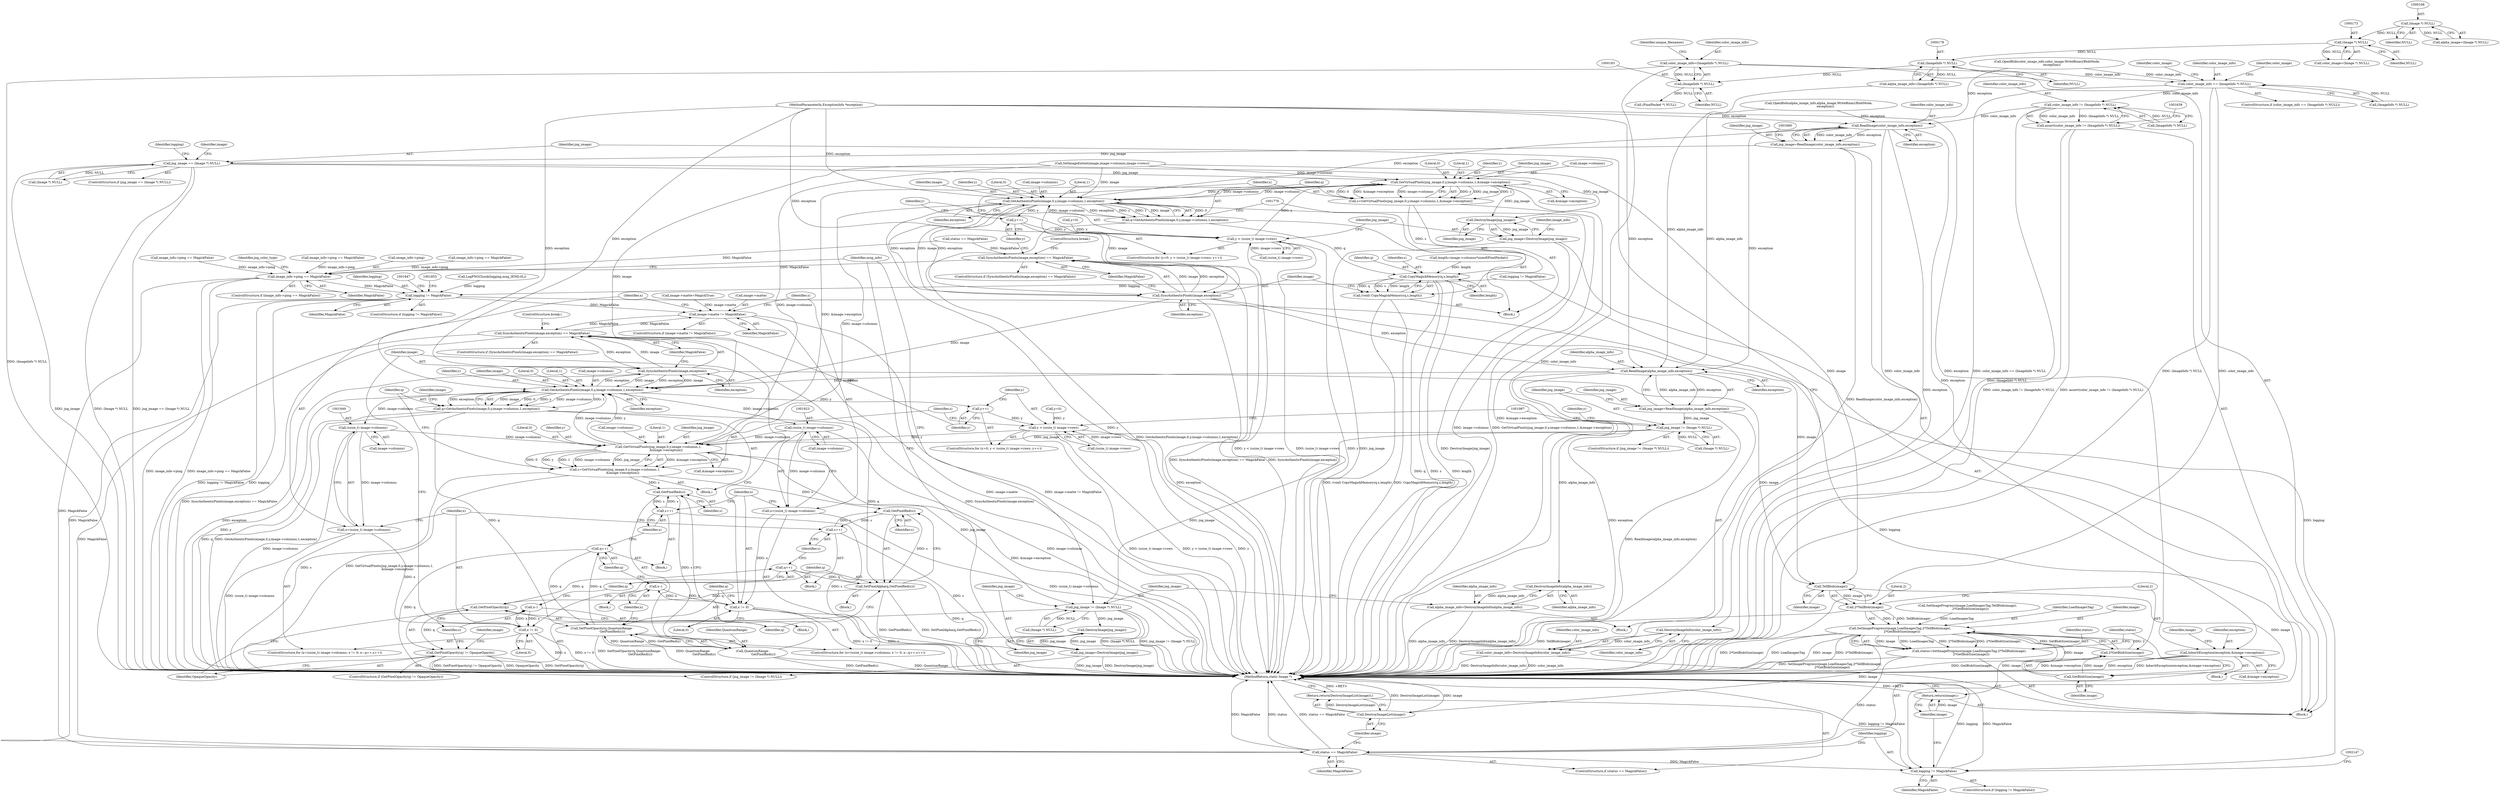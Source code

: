 digraph "0_ImageMagick_72f5c8632bff2daf3c95005f9b4cf2982786b52a@pointer" {
"1000180" [label="(Call,color_image_info=(ImageInfo *) NULL)"];
"1000182" [label="(Call,(ImageInfo *) NULL)"];
"1000177" [label="(Call,(ImageInfo *) NULL)"];
"1000172" [label="(Call,(Image *) NULL)"];
"1000167" [label="(Call,(Image *) NULL)"];
"1001579" [label="(Call,color_image_info == (ImageInfo *) NULL)"];
"1001633" [label="(Call,color_image_info != (ImageInfo *) NULL)"];
"1001632" [label="(Call,assert(color_image_info != (ImageInfo *) NULL))"];
"1001656" [label="(Call,ReadImage(color_image_info,exception))"];
"1001654" [label="(Call,jng_image=ReadImage(color_image_info,exception))"];
"1001676" [label="(Call,jng_image == (Image *) NULL)"];
"1001752" [label="(Call,GetVirtualPixels(jng_image,0,y,image->columns,1,&image->exception))"];
"1001750" [label="(Call,s=GetVirtualPixels(jng_image,0,y,image->columns,1,&image->exception))"];
"1001777" [label="(Call,CopyMagickMemory(q,s,length))"];
"1001775" [label="(Call,(void) CopyMagickMemory(q,s,length))"];
"1001766" [label="(Call,GetAuthenticPixels(image,0,y,image->columns,1,exception))"];
"1001747" [label="(Call,y++)"];
"1001740" [label="(Call,y < (ssize_t) image->rows)"];
"1001764" [label="(Call,q=GetAuthenticPixels(image,0,y,image->columns,1,exception))"];
"1001783" [label="(Call,SyncAuthenticPixels(image,exception))"];
"1001782" [label="(Call,SyncAuthenticPixels(image,exception) == MagickFalse)"];
"1001793" [label="(Call,image_info->ping == MagickFalse)"];
"1001843" [label="(Call,logging != MagickFalse)"];
"1001914" [label="(Call,image->matte != MagickFalse)"];
"1001980" [label="(Call,SyncAuthenticPixels(image,exception) == MagickFalse)"];
"1002136" [label="(Call,status == MagickFalse)"];
"1002143" [label="(Call,logging != MagickFalse)"];
"1001865" [label="(Call,ReadImage(alpha_image_info,exception))"];
"1001863" [label="(Call,jng_image=ReadImage(alpha_image_info,exception))"];
"1001869" [label="(Call,jng_image != (Image *) NULL)"];
"1001890" [label="(Call,GetVirtualPixels(jng_image,0,y,image->columns,1,\n                &image->exception))"];
"1001888" [label="(Call,s=GetVirtualPixels(jng_image,0,y,image->columns,1,\n                &image->exception))"];
"1001942" [label="(Call,GetPixelRed(s))"];
"1001936" [label="(Call,s++)"];
"1001940" [label="(Call,QuantumRange-\n                      GetPixelRed(s))"];
"1001938" [label="(Call,SetPixelOpacity(q,QuantumRange-\n                      GetPixelRed(s)))"];
"1001934" [label="(Call,q++)"];
"1001967" [label="(Call,GetPixelRed(s))"];
"1001962" [label="(Call,s++)"];
"1001965" [label="(Call,SetPixelAlpha(q,GetPixelRed(s)))"];
"1001971" [label="(Call,GetPixelOpacity(q))"];
"1001960" [label="(Call,q++)"];
"1001970" [label="(Call,GetPixelOpacity(q) != OpaqueOpacity)"];
"1001904" [label="(Call,GetAuthenticPixels(image,0,y,image->columns,1,exception))"];
"1001885" [label="(Call,y++)"];
"1001878" [label="(Call,y < (ssize_t) image->rows)"];
"1001902" [label="(Call,q=GetAuthenticPixels(image,0,y,image->columns,1,exception))"];
"1001922" [label="(Call,(ssize_t) image->columns)"];
"1001920" [label="(Call,x=(ssize_t) image->columns)"];
"1001927" [label="(Call,x != 0)"];
"1001931" [label="(Call,x--)"];
"1001948" [label="(Call,(ssize_t) image->columns)"];
"1001946" [label="(Call,x=(ssize_t) image->columns)"];
"1001953" [label="(Call,x != 0)"];
"1001957" [label="(Call,x--)"];
"1001981" [label="(Call,SyncAuthenticPixels(image,exception))"];
"1002129" [label="(Call,TellBlob(image))"];
"1002127" [label="(Call,2*TellBlob(image))"];
"1002124" [label="(Call,SetImageProgress(image,LoadImagesTag,2*TellBlob(image),\n    2*GetBlobSize(image)))"];
"1002122" [label="(Call,status=SetImageProgress(image,LoadImagesTag,2*TellBlob(image),\n    2*GetBlobSize(image)))"];
"1002140" [label="(Call,DestroyImageList(image))"];
"1002139" [label="(Return,return(DestroyImageList(image));)"];
"1002153" [label="(Return,return(image);)"];
"1002133" [label="(Call,GetBlobSize(image))"];
"1002131" [label="(Call,2*GetBlobSize(image))"];
"1002003" [label="(Call,jng_image != (Image *) NULL)"];
"1002010" [label="(Call,DestroyImage(jng_image))"];
"1002008" [label="(Call,jng_image=DestroyImage(jng_image))"];
"1002000" [label="(Call,DestroyImageInfo(alpha_image_info))"];
"1001998" [label="(Call,alpha_image_info=DestroyImageInfo(alpha_image_info))"];
"1001790" [label="(Call,DestroyImage(jng_image))"];
"1001788" [label="(Call,jng_image=DestroyImage(jng_image))"];
"1001673" [label="(Call,DestroyImageInfo(color_image_info))"];
"1001671" [label="(Call,color_image_info=DestroyImageInfo(color_image_info))"];
"1001727" [label="(Call,InheritException(exception,&image->exception))"];
"1001954" [label="(Identifier,x)"];
"1001789" [label="(Identifier,jng_image)"];
"1002015" [label="(Identifier,mng_info)"];
"1001765" [label="(Identifier,q)"];
"1001937" [label="(Identifier,s)"];
"1002137" [label="(Identifier,status)"];
"1001968" [label="(Identifier,s)"];
"1000121" [label="(Block,)"];
"1001686" [label="(Identifier,logging)"];
"1001908" [label="(Call,image->columns)"];
"1001790" [label="(Call,DestroyImage(jng_image))"];
"1001785" [label="(Identifier,exception)"];
"1000203" [label="(Call,(PixelPacket *) NULL)"];
"1001915" [label="(Call,image->matte)"];
"1001922" [label="(Call,(ssize_t) image->columns)"];
"1001943" [label="(Identifier,s)"];
"1001780" [label="(Identifier,length)"];
"1002002" [label="(ControlStructure,if (jng_image != (Image *) NULL))"];
"1001740" [label="(Call,y < (ssize_t) image->rows)"];
"1001727" [label="(Call,InheritException(exception,&image->exception))"];
"1001985" [label="(ControlStructure,break;)"];
"1001950" [label="(Call,image->columns)"];
"1001782" [label="(Call,SyncAuthenticPixels(image,exception) == MagickFalse)"];
"1002155" [label="(MethodReturn,static Image *)"];
"1001941" [label="(Identifier,QuantumRange)"];
"1001845" [label="(Identifier,MagickFalse)"];
"1001912" [label="(Identifier,exception)"];
"1001966" [label="(Identifier,q)"];
"1002131" [label="(Call,2*GetBlobSize(image))"];
"1001864" [label="(Identifier,jng_image)"];
"1001897" [label="(Literal,1)"];
"1001729" [label="(Call,&image->exception)"];
"1000169" [label="(Identifier,NULL)"];
"1000170" [label="(Call,color_image=(Image *) NULL)"];
"1001655" [label="(Identifier,jng_image)"];
"1002141" [label="(Identifier,image)"];
"1001957" [label="(Call,x--)"];
"1001795" [label="(Identifier,image_info)"];
"1001737" [label="(Call,y=0)"];
"1000900" [label="(Call,image_info->ping == MagickFalse)"];
"1001933" [label="(Block,)"];
"1001974" [label="(Call,image->matte=MagickTrue)"];
"1001934" [label="(Call,q++)"];
"1001971" [label="(Call,GetPixelOpacity(q))"];
"1001931" [label="(Call,x--)"];
"1000165" [label="(Call,alpha_image=(Image *) NULL)"];
"1001890" [label="(Call,GetVirtualPixels(jng_image,0,y,image->columns,1,\n                &image->exception))"];
"1002000" [label="(Call,DestroyImageInfo(alpha_image_info))"];
"1001878" [label="(Call,y < (ssize_t) image->rows)"];
"1001602" [label="(Identifier,color_image)"];
"1001914" [label="(Call,image->matte != MagickFalse)"];
"1001979" [label="(ControlStructure,if (SyncAuthenticPixels(image,exception) == MagickFalse))"];
"1001964" [label="(Block,)"];
"1001880" [label="(Call,(ssize_t) image->rows)"];
"1001924" [label="(Call,image->columns)"];
"1001770" [label="(Call,image->columns)"];
"1002133" [label="(Call,GetBlobSize(image))"];
"1001587" [label="(Identifier,color_image)"];
"1001755" [label="(Identifier,y)"];
"1001869" [label="(Call,jng_image != (Image *) NULL)"];
"1000252" [label="(Call,SetImageProgress(image,LoadImagesTag,TellBlob(image),\n      2*GetBlobSize(image)))"];
"1000167" [label="(Call,(Image *) NULL)"];
"1001898" [label="(Call,&image->exception)"];
"1001984" [label="(Identifier,MagickFalse)"];
"1001673" [label="(Call,DestroyImageInfo(color_image_info))"];
"1001938" [label="(Call,SetPixelOpacity(q,QuantumRange-\n                      GetPixelRed(s)))"];
"1000180" [label="(Call,color_image_info=(ImageInfo *) NULL)"];
"1001907" [label="(Identifier,y)"];
"1002153" [label="(Return,return(image);)"];
"1001635" [label="(Call,(ImageInfo *) NULL)"];
"1002143" [label="(Call,logging != MagickFalse)"];
"1002004" [label="(Identifier,jng_image)"];
"1001863" [label="(Call,jng_image=ReadImage(alpha_image_info,exception))"];
"1001958" [label="(Identifier,x)"];
"1002009" [label="(Identifier,jng_image)"];
"1000986" [label="(Call,image_info->ping == MagickFalse)"];
"1001876" [label="(Identifier,y)"];
"1001678" [label="(Call,(Image *) NULL)"];
"1002145" [label="(Identifier,MagickFalse)"];
"1000177" [label="(Call,(ImageInfo *) NULL)"];
"1001714" [label="(Call,SetImageExtent(image,image->columns,image->rows))"];
"1001948" [label="(Call,(ssize_t) image->columns)"];
"1001936" [label="(Call,s++)"];
"1001634" [label="(Identifier,color_image_info)"];
"1002126" [label="(Identifier,LoadImagesTag)"];
"1001742" [label="(Call,(ssize_t) image->rows)"];
"1001672" [label="(Identifier,color_image_info)"];
"1001905" [label="(Identifier,image)"];
"1001773" [label="(Literal,1)"];
"1001939" [label="(Identifier,q)"];
"1001920" [label="(Call,x=(ssize_t) image->columns)"];
"1001793" [label="(Call,image_info->ping == MagickFalse)"];
"1001887" [label="(Block,)"];
"1001676" [label="(Call,jng_image == (Image *) NULL)"];
"1002001" [label="(Identifier,alpha_image_info)"];
"1002129" [label="(Call,TellBlob(image))"];
"1000172" [label="(Call,(Image *) NULL)"];
"1001750" [label="(Call,s=GetVirtualPixels(jng_image,0,y,image->columns,1,&image->exception))"];
"1001654" [label="(Call,jng_image=ReadImage(color_image_info,exception))"];
"1001940" [label="(Call,QuantumRange-\n                      GetPixelRed(s))"];
"1001962" [label="(Call,s++)"];
"1001735" [label="(Identifier,image)"];
"1001888" [label="(Call,s=GetVirtualPixels(jng_image,0,y,image->columns,1,\n                &image->exception))"];
"1000182" [label="(Call,(ImageInfo *) NULL)"];
"1001953" [label="(Call,x != 0)"];
"1002127" [label="(Call,2*TellBlob(image))"];
"1000184" [label="(Identifier,NULL)"];
"1001981" [label="(Call,SyncAuthenticPixels(image,exception))"];
"1001927" [label="(Call,x != 0)"];
"1001844" [label="(Identifier,logging)"];
"1001671" [label="(Call,color_image_info=DestroyImageInfo(color_image_info))"];
"1001886" [label="(Identifier,y)"];
"1002130" [label="(Identifier,image)"];
"1001891" [label="(Identifier,jng_image)"];
"1001935" [label="(Identifier,q)"];
"1000120" [label="(MethodParameterIn,ExceptionInfo *exception)"];
"1001919" [label="(ControlStructure,for (x=(ssize_t) image->columns; x != 0; x--,q++,s++))"];
"1001870" [label="(Identifier,jng_image)"];
"1001892" [label="(Literal,0)"];
"1001972" [label="(Identifier,q)"];
"1001904" [label="(Call,GetAuthenticPixels(image,0,y,image->columns,1,exception))"];
"1001788" [label="(Call,jng_image=DestroyImage(jng_image))"];
"1000186" [label="(Identifier,unique_filenames)"];
"1001970" [label="(Call,GetPixelOpacity(q) != OpaqueOpacity)"];
"1001786" [label="(Identifier,MagickFalse)"];
"1001751" [label="(Identifier,s)"];
"1001866" [label="(Identifier,alpha_image_info)"];
"1001797" [label="(Identifier,MagickFalse)"];
"1001946" [label="(Call,x=(ssize_t) image->columns)"];
"1001774" [label="(Identifier,exception)"];
"1001704" [label="(Call,length=image->columns*sizeof(PixelPacket))"];
"1001998" [label="(Call,alpha_image_info=DestroyImageInfo(alpha_image_info))"];
"1001792" [label="(ControlStructure,if (image_info->ping == MagickFalse))"];
"1002139" [label="(Return,return(DestroyImageList(image));)"];
"1001753" [label="(Identifier,jng_image)"];
"1001999" [label="(Identifier,alpha_image_info)"];
"1001921" [label="(Identifier,x)"];
"1002142" [label="(ControlStructure,if (logging != MagickFalse))"];
"1002140" [label="(Call,DestroyImageList(image))"];
"1001578" [label="(ControlStructure,if (color_image_info == (ImageInfo *) NULL))"];
"1001913" [label="(ControlStructure,if (image->matte != MagickFalse))"];
"1001976" [label="(Identifier,image)"];
"1001963" [label="(Identifier,s)"];
"1000181" [label="(Identifier,color_image_info)"];
"1001756" [label="(Call,image->columns)"];
"1001787" [label="(ControlStructure,break;)"];
"1001760" [label="(Call,&image->exception)"];
"1001778" [label="(Identifier,q)"];
"1001818" [label="(Call,LogPNGChunk(logging,mng_IEND,0L))"];
"1001741" [label="(Identifier,y)"];
"1001871" [label="(Call,(Image *) NULL)"];
"1001955" [label="(Literal,0)"];
"1001581" [label="(Call,(ImageInfo *) NULL)"];
"1001632" [label="(Call,assert(color_image_info != (ImageInfo *) NULL))"];
"1001885" [label="(Call,y++)"];
"1002132" [label="(Literal,2)"];
"1000179" [label="(Identifier,NULL)"];
"1001747" [label="(Call,y++)"];
"1002011" [label="(Identifier,jng_image)"];
"1001657" [label="(Identifier,color_image_info)"];
"1001959" [label="(Block,)"];
"1001945" [label="(ControlStructure,for (x=(ssize_t) image->columns; x != 0; x--,q++,s++))"];
"1001906" [label="(Literal,0)"];
"1001930" [label="(Block,)"];
"1002125" [label="(Identifier,image)"];
"1001902" [label="(Call,q=GetAuthenticPixels(image,0,y,image->columns,1,exception))"];
"1002008" [label="(Call,jng_image=DestroyImage(jng_image))"];
"1001947" [label="(Identifier,x)"];
"1001683" [label="(Identifier,image)"];
"1001973" [label="(Identifier,OpaqueOpacity)"];
"1002138" [label="(Identifier,MagickFalse)"];
"1001748" [label="(Identifier,y)"];
"1000174" [label="(Identifier,NULL)"];
"1001801" [label="(Identifier,jng_color_type)"];
"1001675" [label="(ControlStructure,if (jng_image == (Image *) NULL))"];
"1001903" [label="(Identifier,q)"];
"1002010" [label="(Call,DestroyImage(jng_image))"];
"1002122" [label="(Call,status=SetImageProgress(image,LoadImagesTag,2*TellBlob(image),\n    2*GetBlobSize(image)))"];
"1001767" [label="(Identifier,image)"];
"1001769" [label="(Identifier,y)"];
"1001942" [label="(Call,GetPixelRed(s))"];
"1001911" [label="(Literal,1)"];
"1000663" [label="(Call,image_info->ping == MagickFalse)"];
"1001867" [label="(Identifier,exception)"];
"1001879" [label="(Identifier,y)"];
"1001783" [label="(Call,SyncAuthenticPixels(image,exception))"];
"1002128" [label="(Literal,2)"];
"1001956" [label="(Block,)"];
"1002005" [label="(Call,(Image *) NULL)"];
"1001749" [label="(Block,)"];
"1001842" [label="(ControlStructure,if (logging != MagickFalse))"];
"1001961" [label="(Identifier,q)"];
"1000737" [label="(Call,OpenBlob(alpha_image_info,alpha_image,WriteBinaryBlobMode,\n              exception))"];
"1001794" [label="(Call,image_info->ping)"];
"1001843" [label="(Call,logging != MagickFalse)"];
"1001893" [label="(Identifier,y)"];
"1002124" [label="(Call,SetImageProgress(image,LoadImagesTag,2*TellBlob(image),\n    2*GetBlobSize(image)))"];
"1000175" [label="(Call,alpha_image_info=(ImageInfo *) NULL)"];
"1001980" [label="(Call,SyncAuthenticPixels(image,exception) == MagickFalse)"];
"1001754" [label="(Literal,0)"];
"1001967" [label="(Call,GetPixelRed(s))"];
"1001969" [label="(ControlStructure,if (GetPixelOpacity(q) != OpaqueOpacity))"];
"1001779" [label="(Identifier,s)"];
"1001894" [label="(Call,image->columns)"];
"1000644" [label="(Call,OpenBlob(color_image_info,color_image,WriteBinaryBlobMode,\n          exception))"];
"1001728" [label="(Identifier,exception)"];
"1001685" [label="(Call,logging != MagickFalse)"];
"1001677" [label="(Identifier,jng_image)"];
"1001766" [label="(Call,GetAuthenticPixels(image,0,y,image->columns,1,exception))"];
"1002136" [label="(Call,status == MagickFalse)"];
"1002144" [label="(Identifier,logging)"];
"1001764" [label="(Call,q=GetAuthenticPixels(image,0,y,image->columns,1,exception))"];
"1001784" [label="(Identifier,image)"];
"1001932" [label="(Identifier,x)"];
"1001791" [label="(Identifier,jng_image)"];
"1001658" [label="(Identifier,exception)"];
"1002154" [label="(Identifier,image)"];
"1002003" [label="(Call,jng_image != (Image *) NULL)"];
"1001875" [label="(Call,y=0)"];
"1001929" [label="(Literal,0)"];
"1001982" [label="(Identifier,image)"];
"1001960" [label="(Call,q++)"];
"1001983" [label="(Identifier,exception)"];
"1002123" [label="(Identifier,status)"];
"1001928" [label="(Identifier,x)"];
"1001726" [label="(Block,)"];
"1001777" [label="(Call,CopyMagickMemory(q,s,length))"];
"1002134" [label="(Identifier,image)"];
"1001580" [label="(Identifier,color_image_info)"];
"1001803" [label="(Block,)"];
"1001889" [label="(Identifier,s)"];
"1001723" [label="(Call,status == MagickFalse)"];
"1002135" [label="(ControlStructure,if (status == MagickFalse))"];
"1001633" [label="(Call,color_image_info != (ImageInfo *) NULL)"];
"1001781" [label="(ControlStructure,if (SyncAuthenticPixels(image,exception) == MagickFalse))"];
"1001579" [label="(Call,color_image_info == (ImageInfo *) NULL)"];
"1001918" [label="(Identifier,MagickFalse)"];
"1001752" [label="(Call,GetVirtualPixels(jng_image,0,y,image->columns,1,&image->exception))"];
"1001759" [label="(Literal,1)"];
"1001965" [label="(Call,SetPixelAlpha(q,GetPixelRed(s)))"];
"1001916" [label="(Identifier,image)"];
"1001674" [label="(Identifier,color_image_info)"];
"1001868" [label="(ControlStructure,if (jng_image != (Image *) NULL))"];
"1001768" [label="(Literal,0)"];
"1001874" [label="(ControlStructure,for (y=0; y < (ssize_t) image->rows; y++))"];
"1001656" [label="(Call,ReadImage(color_image_info,exception))"];
"1001736" [label="(ControlStructure,for (y=0; y < (ssize_t) image->rows; y++))"];
"1001775" [label="(Call,(void) CopyMagickMemory(q,s,length))"];
"1001865" [label="(Call,ReadImage(alpha_image_info,exception))"];
"1000180" -> "1000121"  [label="AST: "];
"1000180" -> "1000182"  [label="CFG: "];
"1000181" -> "1000180"  [label="AST: "];
"1000182" -> "1000180"  [label="AST: "];
"1000186" -> "1000180"  [label="CFG: "];
"1000180" -> "1002155"  [label="DDG: (ImageInfo *) NULL"];
"1000180" -> "1002155"  [label="DDG: color_image_info"];
"1000182" -> "1000180"  [label="DDG: NULL"];
"1000180" -> "1001579"  [label="DDG: color_image_info"];
"1000182" -> "1000184"  [label="CFG: "];
"1000183" -> "1000182"  [label="AST: "];
"1000184" -> "1000182"  [label="AST: "];
"1000177" -> "1000182"  [label="DDG: NULL"];
"1000182" -> "1000203"  [label="DDG: NULL"];
"1000177" -> "1000175"  [label="AST: "];
"1000177" -> "1000179"  [label="CFG: "];
"1000178" -> "1000177"  [label="AST: "];
"1000179" -> "1000177"  [label="AST: "];
"1000175" -> "1000177"  [label="CFG: "];
"1000177" -> "1000175"  [label="DDG: NULL"];
"1000172" -> "1000177"  [label="DDG: NULL"];
"1000172" -> "1000170"  [label="AST: "];
"1000172" -> "1000174"  [label="CFG: "];
"1000173" -> "1000172"  [label="AST: "];
"1000174" -> "1000172"  [label="AST: "];
"1000170" -> "1000172"  [label="CFG: "];
"1000172" -> "1000170"  [label="DDG: NULL"];
"1000167" -> "1000172"  [label="DDG: NULL"];
"1000167" -> "1000165"  [label="AST: "];
"1000167" -> "1000169"  [label="CFG: "];
"1000168" -> "1000167"  [label="AST: "];
"1000169" -> "1000167"  [label="AST: "];
"1000165" -> "1000167"  [label="CFG: "];
"1000167" -> "1000165"  [label="DDG: NULL"];
"1001579" -> "1001578"  [label="AST: "];
"1001579" -> "1001581"  [label="CFG: "];
"1001580" -> "1001579"  [label="AST: "];
"1001581" -> "1001579"  [label="AST: "];
"1001587" -> "1001579"  [label="CFG: "];
"1001602" -> "1001579"  [label="CFG: "];
"1001579" -> "1002155"  [label="DDG: color_image_info"];
"1001579" -> "1002155"  [label="DDG: color_image_info == (ImageInfo *) NULL"];
"1001579" -> "1002155"  [label="DDG: (ImageInfo *) NULL"];
"1000644" -> "1001579"  [label="DDG: color_image_info"];
"1001581" -> "1001579"  [label="DDG: NULL"];
"1001579" -> "1001633"  [label="DDG: color_image_info"];
"1001633" -> "1001632"  [label="AST: "];
"1001633" -> "1001635"  [label="CFG: "];
"1001634" -> "1001633"  [label="AST: "];
"1001635" -> "1001633"  [label="AST: "];
"1001632" -> "1001633"  [label="CFG: "];
"1001633" -> "1002155"  [label="DDG: (ImageInfo *) NULL"];
"1001633" -> "1001632"  [label="DDG: color_image_info"];
"1001633" -> "1001632"  [label="DDG: (ImageInfo *) NULL"];
"1001635" -> "1001633"  [label="DDG: NULL"];
"1001633" -> "1001656"  [label="DDG: color_image_info"];
"1001632" -> "1000121"  [label="AST: "];
"1001639" -> "1001632"  [label="CFG: "];
"1001632" -> "1002155"  [label="DDG: color_image_info != (ImageInfo *) NULL"];
"1001632" -> "1002155"  [label="DDG: assert(color_image_info != (ImageInfo *) NULL)"];
"1001656" -> "1001654"  [label="AST: "];
"1001656" -> "1001658"  [label="CFG: "];
"1001657" -> "1001656"  [label="AST: "];
"1001658" -> "1001656"  [label="AST: "];
"1001654" -> "1001656"  [label="CFG: "];
"1001656" -> "1002155"  [label="DDG: exception"];
"1001656" -> "1001654"  [label="DDG: color_image_info"];
"1001656" -> "1001654"  [label="DDG: exception"];
"1000644" -> "1001656"  [label="DDG: exception"];
"1000737" -> "1001656"  [label="DDG: exception"];
"1000120" -> "1001656"  [label="DDG: exception"];
"1001656" -> "1001673"  [label="DDG: color_image_info"];
"1001656" -> "1001727"  [label="DDG: exception"];
"1001656" -> "1001766"  [label="DDG: exception"];
"1001656" -> "1001865"  [label="DDG: exception"];
"1001654" -> "1000121"  [label="AST: "];
"1001655" -> "1001654"  [label="AST: "];
"1001660" -> "1001654"  [label="CFG: "];
"1001654" -> "1002155"  [label="DDG: ReadImage(color_image_info,exception)"];
"1001654" -> "1001676"  [label="DDG: jng_image"];
"1001676" -> "1001675"  [label="AST: "];
"1001676" -> "1001678"  [label="CFG: "];
"1001677" -> "1001676"  [label="AST: "];
"1001678" -> "1001676"  [label="AST: "];
"1001683" -> "1001676"  [label="CFG: "];
"1001686" -> "1001676"  [label="CFG: "];
"1001676" -> "1002155"  [label="DDG: (Image *) NULL"];
"1001676" -> "1002155"  [label="DDG: jng_image"];
"1001676" -> "1002155"  [label="DDG: jng_image == (Image *) NULL"];
"1001678" -> "1001676"  [label="DDG: NULL"];
"1001676" -> "1001752"  [label="DDG: jng_image"];
"1001676" -> "1001790"  [label="DDG: jng_image"];
"1001752" -> "1001750"  [label="AST: "];
"1001752" -> "1001760"  [label="CFG: "];
"1001753" -> "1001752"  [label="AST: "];
"1001754" -> "1001752"  [label="AST: "];
"1001755" -> "1001752"  [label="AST: "];
"1001756" -> "1001752"  [label="AST: "];
"1001759" -> "1001752"  [label="AST: "];
"1001760" -> "1001752"  [label="AST: "];
"1001750" -> "1001752"  [label="CFG: "];
"1001752" -> "1002155"  [label="DDG: &image->exception"];
"1001752" -> "1001750"  [label="DDG: y"];
"1001752" -> "1001750"  [label="DDG: jng_image"];
"1001752" -> "1001750"  [label="DDG: 1"];
"1001752" -> "1001750"  [label="DDG: 0"];
"1001752" -> "1001750"  [label="DDG: &image->exception"];
"1001752" -> "1001750"  [label="DDG: image->columns"];
"1001740" -> "1001752"  [label="DDG: y"];
"1001766" -> "1001752"  [label="DDG: image->columns"];
"1001714" -> "1001752"  [label="DDG: image->columns"];
"1001752" -> "1001766"  [label="DDG: y"];
"1001752" -> "1001766"  [label="DDG: image->columns"];
"1001752" -> "1001790"  [label="DDG: jng_image"];
"1001752" -> "1001890"  [label="DDG: &image->exception"];
"1001750" -> "1001749"  [label="AST: "];
"1001751" -> "1001750"  [label="AST: "];
"1001765" -> "1001750"  [label="CFG: "];
"1001750" -> "1002155"  [label="DDG: GetVirtualPixels(jng_image,0,y,image->columns,1,&image->exception)"];
"1001750" -> "1001777"  [label="DDG: s"];
"1001777" -> "1001775"  [label="AST: "];
"1001777" -> "1001780"  [label="CFG: "];
"1001778" -> "1001777"  [label="AST: "];
"1001779" -> "1001777"  [label="AST: "];
"1001780" -> "1001777"  [label="AST: "];
"1001775" -> "1001777"  [label="CFG: "];
"1001777" -> "1002155"  [label="DDG: length"];
"1001777" -> "1002155"  [label="DDG: q"];
"1001777" -> "1002155"  [label="DDG: s"];
"1001777" -> "1001775"  [label="DDG: q"];
"1001777" -> "1001775"  [label="DDG: s"];
"1001777" -> "1001775"  [label="DDG: length"];
"1001764" -> "1001777"  [label="DDG: q"];
"1001704" -> "1001777"  [label="DDG: length"];
"1001775" -> "1001749"  [label="AST: "];
"1001776" -> "1001775"  [label="AST: "];
"1001784" -> "1001775"  [label="CFG: "];
"1001775" -> "1002155"  [label="DDG: CopyMagickMemory(q,s,length)"];
"1001775" -> "1002155"  [label="DDG: (void) CopyMagickMemory(q,s,length)"];
"1001766" -> "1001764"  [label="AST: "];
"1001766" -> "1001774"  [label="CFG: "];
"1001767" -> "1001766"  [label="AST: "];
"1001768" -> "1001766"  [label="AST: "];
"1001769" -> "1001766"  [label="AST: "];
"1001770" -> "1001766"  [label="AST: "];
"1001773" -> "1001766"  [label="AST: "];
"1001774" -> "1001766"  [label="AST: "];
"1001764" -> "1001766"  [label="CFG: "];
"1001766" -> "1002155"  [label="DDG: y"];
"1001766" -> "1002155"  [label="DDG: image->columns"];
"1001766" -> "1001747"  [label="DDG: y"];
"1001766" -> "1001764"  [label="DDG: 0"];
"1001766" -> "1001764"  [label="DDG: image->columns"];
"1001766" -> "1001764"  [label="DDG: exception"];
"1001766" -> "1001764"  [label="DDG: y"];
"1001766" -> "1001764"  [label="DDG: 1"];
"1001766" -> "1001764"  [label="DDG: image"];
"1001714" -> "1001766"  [label="DDG: image"];
"1001783" -> "1001766"  [label="DDG: image"];
"1001783" -> "1001766"  [label="DDG: exception"];
"1000120" -> "1001766"  [label="DDG: exception"];
"1001766" -> "1001783"  [label="DDG: image"];
"1001766" -> "1001783"  [label="DDG: exception"];
"1001766" -> "1001890"  [label="DDG: image->columns"];
"1001747" -> "1001736"  [label="AST: "];
"1001747" -> "1001748"  [label="CFG: "];
"1001748" -> "1001747"  [label="AST: "];
"1001741" -> "1001747"  [label="CFG: "];
"1001747" -> "1001740"  [label="DDG: y"];
"1001740" -> "1001736"  [label="AST: "];
"1001740" -> "1001742"  [label="CFG: "];
"1001741" -> "1001740"  [label="AST: "];
"1001742" -> "1001740"  [label="AST: "];
"1001751" -> "1001740"  [label="CFG: "];
"1001789" -> "1001740"  [label="CFG: "];
"1001740" -> "1002155"  [label="DDG: (ssize_t) image->rows"];
"1001740" -> "1002155"  [label="DDG: y"];
"1001740" -> "1002155"  [label="DDG: y < (ssize_t) image->rows"];
"1001737" -> "1001740"  [label="DDG: y"];
"1001742" -> "1001740"  [label="DDG: image->rows"];
"1001764" -> "1001749"  [label="AST: "];
"1001765" -> "1001764"  [label="AST: "];
"1001776" -> "1001764"  [label="CFG: "];
"1001764" -> "1002155"  [label="DDG: GetAuthenticPixels(image,0,y,image->columns,1,exception)"];
"1001783" -> "1001782"  [label="AST: "];
"1001783" -> "1001785"  [label="CFG: "];
"1001784" -> "1001783"  [label="AST: "];
"1001785" -> "1001783"  [label="AST: "];
"1001786" -> "1001783"  [label="CFG: "];
"1001783" -> "1002155"  [label="DDG: exception"];
"1001783" -> "1001782"  [label="DDG: image"];
"1001783" -> "1001782"  [label="DDG: exception"];
"1000120" -> "1001783"  [label="DDG: exception"];
"1001783" -> "1001865"  [label="DDG: exception"];
"1001783" -> "1001904"  [label="DDG: image"];
"1001783" -> "1002129"  [label="DDG: image"];
"1001782" -> "1001781"  [label="AST: "];
"1001782" -> "1001786"  [label="CFG: "];
"1001786" -> "1001782"  [label="AST: "];
"1001787" -> "1001782"  [label="CFG: "];
"1001748" -> "1001782"  [label="CFG: "];
"1001782" -> "1002155"  [label="DDG: SyncAuthenticPixels(image,exception) == MagickFalse"];
"1001782" -> "1002155"  [label="DDG: SyncAuthenticPixels(image,exception)"];
"1001723" -> "1001782"  [label="DDG: MagickFalse"];
"1001782" -> "1001793"  [label="DDG: MagickFalse"];
"1001793" -> "1001792"  [label="AST: "];
"1001793" -> "1001797"  [label="CFG: "];
"1001794" -> "1001793"  [label="AST: "];
"1001797" -> "1001793"  [label="AST: "];
"1001801" -> "1001793"  [label="CFG: "];
"1002015" -> "1001793"  [label="CFG: "];
"1001793" -> "1002155"  [label="DDG: image_info->ping"];
"1001793" -> "1002155"  [label="DDG: image_info->ping == MagickFalse"];
"1000663" -> "1001793"  [label="DDG: image_info->ping"];
"1000986" -> "1001793"  [label="DDG: image_info->ping"];
"1000900" -> "1001793"  [label="DDG: image_info->ping"];
"1001723" -> "1001793"  [label="DDG: MagickFalse"];
"1001793" -> "1001843"  [label="DDG: MagickFalse"];
"1001793" -> "1002136"  [label="DDG: MagickFalse"];
"1001843" -> "1001842"  [label="AST: "];
"1001843" -> "1001845"  [label="CFG: "];
"1001844" -> "1001843"  [label="AST: "];
"1001845" -> "1001843"  [label="AST: "];
"1001847" -> "1001843"  [label="CFG: "];
"1001853" -> "1001843"  [label="CFG: "];
"1001843" -> "1002155"  [label="DDG: logging != MagickFalse"];
"1001843" -> "1002155"  [label="DDG: logging"];
"1001685" -> "1001843"  [label="DDG: logging"];
"1001818" -> "1001843"  [label="DDG: logging"];
"1001843" -> "1001914"  [label="DDG: MagickFalse"];
"1001843" -> "1002136"  [label="DDG: MagickFalse"];
"1001843" -> "1002143"  [label="DDG: logging"];
"1001914" -> "1001913"  [label="AST: "];
"1001914" -> "1001918"  [label="CFG: "];
"1001915" -> "1001914"  [label="AST: "];
"1001918" -> "1001914"  [label="AST: "];
"1001921" -> "1001914"  [label="CFG: "];
"1001947" -> "1001914"  [label="CFG: "];
"1001914" -> "1002155"  [label="DDG: image->matte != MagickFalse"];
"1001914" -> "1002155"  [label="DDG: image->matte"];
"1001974" -> "1001914"  [label="DDG: image->matte"];
"1001980" -> "1001914"  [label="DDG: MagickFalse"];
"1001914" -> "1001980"  [label="DDG: MagickFalse"];
"1001980" -> "1001979"  [label="AST: "];
"1001980" -> "1001984"  [label="CFG: "];
"1001981" -> "1001980"  [label="AST: "];
"1001984" -> "1001980"  [label="AST: "];
"1001985" -> "1001980"  [label="CFG: "];
"1001886" -> "1001980"  [label="CFG: "];
"1001980" -> "1002155"  [label="DDG: SyncAuthenticPixels(image,exception) == MagickFalse"];
"1001980" -> "1002155"  [label="DDG: SyncAuthenticPixels(image,exception)"];
"1001981" -> "1001980"  [label="DDG: image"];
"1001981" -> "1001980"  [label="DDG: exception"];
"1001980" -> "1002136"  [label="DDG: MagickFalse"];
"1002136" -> "1002135"  [label="AST: "];
"1002136" -> "1002138"  [label="CFG: "];
"1002137" -> "1002136"  [label="AST: "];
"1002138" -> "1002136"  [label="AST: "];
"1002141" -> "1002136"  [label="CFG: "];
"1002144" -> "1002136"  [label="CFG: "];
"1002136" -> "1002155"  [label="DDG: status"];
"1002136" -> "1002155"  [label="DDG: MagickFalse"];
"1002136" -> "1002155"  [label="DDG: status == MagickFalse"];
"1002122" -> "1002136"  [label="DDG: status"];
"1002136" -> "1002143"  [label="DDG: MagickFalse"];
"1002143" -> "1002142"  [label="AST: "];
"1002143" -> "1002145"  [label="CFG: "];
"1002144" -> "1002143"  [label="AST: "];
"1002145" -> "1002143"  [label="AST: "];
"1002147" -> "1002143"  [label="CFG: "];
"1002154" -> "1002143"  [label="CFG: "];
"1002143" -> "1002155"  [label="DDG: logging"];
"1002143" -> "1002155"  [label="DDG: MagickFalse"];
"1002143" -> "1002155"  [label="DDG: logging != MagickFalse"];
"1001685" -> "1002143"  [label="DDG: logging"];
"1001865" -> "1001863"  [label="AST: "];
"1001865" -> "1001867"  [label="CFG: "];
"1001866" -> "1001865"  [label="AST: "];
"1001867" -> "1001865"  [label="AST: "];
"1001863" -> "1001865"  [label="CFG: "];
"1001865" -> "1002155"  [label="DDG: exception"];
"1001865" -> "1001863"  [label="DDG: alpha_image_info"];
"1001865" -> "1001863"  [label="DDG: exception"];
"1000175" -> "1001865"  [label="DDG: alpha_image_info"];
"1000737" -> "1001865"  [label="DDG: alpha_image_info"];
"1000120" -> "1001865"  [label="DDG: exception"];
"1001865" -> "1001904"  [label="DDG: exception"];
"1001865" -> "1002000"  [label="DDG: alpha_image_info"];
"1001863" -> "1001803"  [label="AST: "];
"1001864" -> "1001863"  [label="AST: "];
"1001870" -> "1001863"  [label="CFG: "];
"1001863" -> "1002155"  [label="DDG: ReadImage(alpha_image_info,exception)"];
"1001863" -> "1001869"  [label="DDG: jng_image"];
"1001869" -> "1001868"  [label="AST: "];
"1001869" -> "1001871"  [label="CFG: "];
"1001870" -> "1001869"  [label="AST: "];
"1001871" -> "1001869"  [label="AST: "];
"1001876" -> "1001869"  [label="CFG: "];
"1001987" -> "1001869"  [label="CFG: "];
"1001871" -> "1001869"  [label="DDG: NULL"];
"1001869" -> "1001890"  [label="DDG: jng_image"];
"1001869" -> "1002003"  [label="DDG: jng_image"];
"1001890" -> "1001888"  [label="AST: "];
"1001890" -> "1001898"  [label="CFG: "];
"1001891" -> "1001890"  [label="AST: "];
"1001892" -> "1001890"  [label="AST: "];
"1001893" -> "1001890"  [label="AST: "];
"1001894" -> "1001890"  [label="AST: "];
"1001897" -> "1001890"  [label="AST: "];
"1001898" -> "1001890"  [label="AST: "];
"1001888" -> "1001890"  [label="CFG: "];
"1001890" -> "1002155"  [label="DDG: &image->exception"];
"1001890" -> "1001888"  [label="DDG: &image->exception"];
"1001890" -> "1001888"  [label="DDG: 0"];
"1001890" -> "1001888"  [label="DDG: y"];
"1001890" -> "1001888"  [label="DDG: 1"];
"1001890" -> "1001888"  [label="DDG: image->columns"];
"1001890" -> "1001888"  [label="DDG: jng_image"];
"1001878" -> "1001890"  [label="DDG: y"];
"1001948" -> "1001890"  [label="DDG: image->columns"];
"1001714" -> "1001890"  [label="DDG: image->columns"];
"1001922" -> "1001890"  [label="DDG: image->columns"];
"1001890" -> "1001904"  [label="DDG: y"];
"1001890" -> "1001904"  [label="DDG: image->columns"];
"1001890" -> "1002003"  [label="DDG: jng_image"];
"1001888" -> "1001887"  [label="AST: "];
"1001889" -> "1001888"  [label="AST: "];
"1001903" -> "1001888"  [label="CFG: "];
"1001888" -> "1002155"  [label="DDG: s"];
"1001888" -> "1002155"  [label="DDG: GetVirtualPixels(jng_image,0,y,image->columns,1,\n                &image->exception)"];
"1001888" -> "1001942"  [label="DDG: s"];
"1001888" -> "1001967"  [label="DDG: s"];
"1001942" -> "1001940"  [label="AST: "];
"1001942" -> "1001943"  [label="CFG: "];
"1001943" -> "1001942"  [label="AST: "];
"1001940" -> "1001942"  [label="CFG: "];
"1001942" -> "1001936"  [label="DDG: s"];
"1001942" -> "1001940"  [label="DDG: s"];
"1001936" -> "1001942"  [label="DDG: s"];
"1001936" -> "1001933"  [label="AST: "];
"1001936" -> "1001937"  [label="CFG: "];
"1001937" -> "1001936"  [label="AST: "];
"1001928" -> "1001936"  [label="CFG: "];
"1001936" -> "1002155"  [label="DDG: s"];
"1001940" -> "1001938"  [label="AST: "];
"1001941" -> "1001940"  [label="AST: "];
"1001938" -> "1001940"  [label="CFG: "];
"1001940" -> "1002155"  [label="DDG: GetPixelRed(s)"];
"1001940" -> "1002155"  [label="DDG: QuantumRange"];
"1001940" -> "1001938"  [label="DDG: QuantumRange"];
"1001940" -> "1001938"  [label="DDG: GetPixelRed(s)"];
"1001938" -> "1001919"  [label="AST: "];
"1001939" -> "1001938"  [label="AST: "];
"1001932" -> "1001938"  [label="CFG: "];
"1001938" -> "1002155"  [label="DDG: QuantumRange-\n                      GetPixelRed(s)"];
"1001938" -> "1002155"  [label="DDG: SetPixelOpacity(q,QuantumRange-\n                      GetPixelRed(s))"];
"1001938" -> "1001934"  [label="DDG: q"];
"1001934" -> "1001938"  [label="DDG: q"];
"1001902" -> "1001938"  [label="DDG: q"];
"1001934" -> "1001933"  [label="AST: "];
"1001934" -> "1001935"  [label="CFG: "];
"1001935" -> "1001934"  [label="AST: "];
"1001937" -> "1001934"  [label="CFG: "];
"1001934" -> "1002155"  [label="DDG: q"];
"1001967" -> "1001965"  [label="AST: "];
"1001967" -> "1001968"  [label="CFG: "];
"1001968" -> "1001967"  [label="AST: "];
"1001965" -> "1001967"  [label="CFG: "];
"1001967" -> "1001962"  [label="DDG: s"];
"1001967" -> "1001965"  [label="DDG: s"];
"1001962" -> "1001967"  [label="DDG: s"];
"1001962" -> "1001959"  [label="AST: "];
"1001962" -> "1001963"  [label="CFG: "];
"1001963" -> "1001962"  [label="AST: "];
"1001954" -> "1001962"  [label="CFG: "];
"1001962" -> "1002155"  [label="DDG: s"];
"1001965" -> "1001964"  [label="AST: "];
"1001966" -> "1001965"  [label="AST: "];
"1001972" -> "1001965"  [label="CFG: "];
"1001965" -> "1002155"  [label="DDG: SetPixelAlpha(q,GetPixelRed(s))"];
"1001965" -> "1002155"  [label="DDG: GetPixelRed(s)"];
"1001902" -> "1001965"  [label="DDG: q"];
"1001960" -> "1001965"  [label="DDG: q"];
"1001965" -> "1001971"  [label="DDG: q"];
"1001971" -> "1001970"  [label="AST: "];
"1001971" -> "1001972"  [label="CFG: "];
"1001972" -> "1001971"  [label="AST: "];
"1001973" -> "1001971"  [label="CFG: "];
"1001971" -> "1001960"  [label="DDG: q"];
"1001971" -> "1001970"  [label="DDG: q"];
"1001960" -> "1001959"  [label="AST: "];
"1001960" -> "1001961"  [label="CFG: "];
"1001961" -> "1001960"  [label="AST: "];
"1001963" -> "1001960"  [label="CFG: "];
"1001960" -> "1002155"  [label="DDG: q"];
"1001970" -> "1001969"  [label="AST: "];
"1001970" -> "1001973"  [label="CFG: "];
"1001973" -> "1001970"  [label="AST: "];
"1001976" -> "1001970"  [label="CFG: "];
"1001958" -> "1001970"  [label="CFG: "];
"1001970" -> "1002155"  [label="DDG: GetPixelOpacity(q)"];
"1001970" -> "1002155"  [label="DDG: GetPixelOpacity(q) != OpaqueOpacity"];
"1001970" -> "1002155"  [label="DDG: OpaqueOpacity"];
"1001904" -> "1001902"  [label="AST: "];
"1001904" -> "1001912"  [label="CFG: "];
"1001905" -> "1001904"  [label="AST: "];
"1001906" -> "1001904"  [label="AST: "];
"1001907" -> "1001904"  [label="AST: "];
"1001908" -> "1001904"  [label="AST: "];
"1001911" -> "1001904"  [label="AST: "];
"1001912" -> "1001904"  [label="AST: "];
"1001902" -> "1001904"  [label="CFG: "];
"1001904" -> "1002155"  [label="DDG: y"];
"1001904" -> "1001885"  [label="DDG: y"];
"1001904" -> "1001902"  [label="DDG: image"];
"1001904" -> "1001902"  [label="DDG: 0"];
"1001904" -> "1001902"  [label="DDG: y"];
"1001904" -> "1001902"  [label="DDG: image->columns"];
"1001904" -> "1001902"  [label="DDG: 1"];
"1001904" -> "1001902"  [label="DDG: exception"];
"1001981" -> "1001904"  [label="DDG: image"];
"1001981" -> "1001904"  [label="DDG: exception"];
"1001714" -> "1001904"  [label="DDG: image"];
"1000120" -> "1001904"  [label="DDG: exception"];
"1001904" -> "1001922"  [label="DDG: image->columns"];
"1001904" -> "1001948"  [label="DDG: image->columns"];
"1001904" -> "1001981"  [label="DDG: image"];
"1001904" -> "1001981"  [label="DDG: exception"];
"1001885" -> "1001874"  [label="AST: "];
"1001885" -> "1001886"  [label="CFG: "];
"1001886" -> "1001885"  [label="AST: "];
"1001879" -> "1001885"  [label="CFG: "];
"1001885" -> "1001878"  [label="DDG: y"];
"1001878" -> "1001874"  [label="AST: "];
"1001878" -> "1001880"  [label="CFG: "];
"1001879" -> "1001878"  [label="AST: "];
"1001880" -> "1001878"  [label="AST: "];
"1001889" -> "1001878"  [label="CFG: "];
"1001987" -> "1001878"  [label="CFG: "];
"1001878" -> "1002155"  [label="DDG: y < (ssize_t) image->rows"];
"1001878" -> "1002155"  [label="DDG: y"];
"1001878" -> "1002155"  [label="DDG: (ssize_t) image->rows"];
"1001875" -> "1001878"  [label="DDG: y"];
"1001880" -> "1001878"  [label="DDG: image->rows"];
"1001902" -> "1001887"  [label="AST: "];
"1001903" -> "1001902"  [label="AST: "];
"1001916" -> "1001902"  [label="CFG: "];
"1001902" -> "1002155"  [label="DDG: GetAuthenticPixels(image,0,y,image->columns,1,exception)"];
"1001902" -> "1002155"  [label="DDG: q"];
"1001922" -> "1001920"  [label="AST: "];
"1001922" -> "1001924"  [label="CFG: "];
"1001923" -> "1001922"  [label="AST: "];
"1001924" -> "1001922"  [label="AST: "];
"1001920" -> "1001922"  [label="CFG: "];
"1001922" -> "1002155"  [label="DDG: image->columns"];
"1001922" -> "1001920"  [label="DDG: image->columns"];
"1001920" -> "1001919"  [label="AST: "];
"1001921" -> "1001920"  [label="AST: "];
"1001928" -> "1001920"  [label="CFG: "];
"1001920" -> "1002155"  [label="DDG: (ssize_t) image->columns"];
"1001920" -> "1001927"  [label="DDG: x"];
"1001927" -> "1001919"  [label="AST: "];
"1001927" -> "1001929"  [label="CFG: "];
"1001928" -> "1001927"  [label="AST: "];
"1001929" -> "1001927"  [label="AST: "];
"1001939" -> "1001927"  [label="CFG: "];
"1001982" -> "1001927"  [label="CFG: "];
"1001927" -> "1002155"  [label="DDG: x"];
"1001927" -> "1002155"  [label="DDG: x != 0"];
"1001931" -> "1001927"  [label="DDG: x"];
"1001927" -> "1001931"  [label="DDG: x"];
"1001931" -> "1001930"  [label="AST: "];
"1001931" -> "1001932"  [label="CFG: "];
"1001932" -> "1001931"  [label="AST: "];
"1001935" -> "1001931"  [label="CFG: "];
"1001948" -> "1001946"  [label="AST: "];
"1001948" -> "1001950"  [label="CFG: "];
"1001949" -> "1001948"  [label="AST: "];
"1001950" -> "1001948"  [label="AST: "];
"1001946" -> "1001948"  [label="CFG: "];
"1001948" -> "1002155"  [label="DDG: image->columns"];
"1001948" -> "1001946"  [label="DDG: image->columns"];
"1001946" -> "1001945"  [label="AST: "];
"1001947" -> "1001946"  [label="AST: "];
"1001954" -> "1001946"  [label="CFG: "];
"1001946" -> "1002155"  [label="DDG: (ssize_t) image->columns"];
"1001946" -> "1001953"  [label="DDG: x"];
"1001953" -> "1001945"  [label="AST: "];
"1001953" -> "1001955"  [label="CFG: "];
"1001954" -> "1001953"  [label="AST: "];
"1001955" -> "1001953"  [label="AST: "];
"1001966" -> "1001953"  [label="CFG: "];
"1001982" -> "1001953"  [label="CFG: "];
"1001953" -> "1002155"  [label="DDG: x"];
"1001953" -> "1002155"  [label="DDG: x != 0"];
"1001957" -> "1001953"  [label="DDG: x"];
"1001953" -> "1001957"  [label="DDG: x"];
"1001957" -> "1001956"  [label="AST: "];
"1001957" -> "1001958"  [label="CFG: "];
"1001958" -> "1001957"  [label="AST: "];
"1001961" -> "1001957"  [label="CFG: "];
"1001981" -> "1001983"  [label="CFG: "];
"1001982" -> "1001981"  [label="AST: "];
"1001983" -> "1001981"  [label="AST: "];
"1001984" -> "1001981"  [label="CFG: "];
"1001981" -> "1002155"  [label="DDG: exception"];
"1000120" -> "1001981"  [label="DDG: exception"];
"1001981" -> "1002129"  [label="DDG: image"];
"1002129" -> "1002127"  [label="AST: "];
"1002129" -> "1002130"  [label="CFG: "];
"1002130" -> "1002129"  [label="AST: "];
"1002127" -> "1002129"  [label="CFG: "];
"1002129" -> "1002127"  [label="DDG: image"];
"1001714" -> "1002129"  [label="DDG: image"];
"1002129" -> "1002133"  [label="DDG: image"];
"1002127" -> "1002124"  [label="AST: "];
"1002128" -> "1002127"  [label="AST: "];
"1002132" -> "1002127"  [label="CFG: "];
"1002127" -> "1002155"  [label="DDG: TellBlob(image)"];
"1002127" -> "1002124"  [label="DDG: 2"];
"1002127" -> "1002124"  [label="DDG: TellBlob(image)"];
"1002124" -> "1002122"  [label="AST: "];
"1002124" -> "1002131"  [label="CFG: "];
"1002125" -> "1002124"  [label="AST: "];
"1002126" -> "1002124"  [label="AST: "];
"1002131" -> "1002124"  [label="AST: "];
"1002122" -> "1002124"  [label="CFG: "];
"1002124" -> "1002155"  [label="DDG: 2*GetBlobSize(image)"];
"1002124" -> "1002155"  [label="DDG: LoadImagesTag"];
"1002124" -> "1002155"  [label="DDG: image"];
"1002124" -> "1002155"  [label="DDG: 2*TellBlob(image)"];
"1002124" -> "1002122"  [label="DDG: image"];
"1002124" -> "1002122"  [label="DDG: LoadImagesTag"];
"1002124" -> "1002122"  [label="DDG: 2*TellBlob(image)"];
"1002124" -> "1002122"  [label="DDG: 2*GetBlobSize(image)"];
"1002133" -> "1002124"  [label="DDG: image"];
"1000252" -> "1002124"  [label="DDG: LoadImagesTag"];
"1002131" -> "1002124"  [label="DDG: 2"];
"1002131" -> "1002124"  [label="DDG: GetBlobSize(image)"];
"1002124" -> "1002140"  [label="DDG: image"];
"1002124" -> "1002153"  [label="DDG: image"];
"1002122" -> "1000121"  [label="AST: "];
"1002123" -> "1002122"  [label="AST: "];
"1002137" -> "1002122"  [label="CFG: "];
"1002122" -> "1002155"  [label="DDG: SetImageProgress(image,LoadImagesTag,2*TellBlob(image),\n    2*GetBlobSize(image))"];
"1002140" -> "1002139"  [label="AST: "];
"1002140" -> "1002141"  [label="CFG: "];
"1002141" -> "1002140"  [label="AST: "];
"1002139" -> "1002140"  [label="CFG: "];
"1002140" -> "1002155"  [label="DDG: DestroyImageList(image)"];
"1002140" -> "1002155"  [label="DDG: image"];
"1002140" -> "1002139"  [label="DDG: DestroyImageList(image)"];
"1002139" -> "1002135"  [label="AST: "];
"1002155" -> "1002139"  [label="CFG: "];
"1002139" -> "1002155"  [label="DDG: <RET>"];
"1002153" -> "1000121"  [label="AST: "];
"1002153" -> "1002154"  [label="CFG: "];
"1002154" -> "1002153"  [label="AST: "];
"1002155" -> "1002153"  [label="CFG: "];
"1002153" -> "1002155"  [label="DDG: <RET>"];
"1002154" -> "1002153"  [label="DDG: image"];
"1002133" -> "1002131"  [label="AST: "];
"1002133" -> "1002134"  [label="CFG: "];
"1002134" -> "1002133"  [label="AST: "];
"1002131" -> "1002133"  [label="CFG: "];
"1002133" -> "1002131"  [label="DDG: image"];
"1002132" -> "1002131"  [label="AST: "];
"1002131" -> "1002155"  [label="DDG: GetBlobSize(image)"];
"1002003" -> "1002002"  [label="AST: "];
"1002003" -> "1002005"  [label="CFG: "];
"1002004" -> "1002003"  [label="AST: "];
"1002005" -> "1002003"  [label="AST: "];
"1002009" -> "1002003"  [label="CFG: "];
"1002015" -> "1002003"  [label="CFG: "];
"1002003" -> "1002155"  [label="DDG: jng_image"];
"1002003" -> "1002155"  [label="DDG: (Image *) NULL"];
"1002003" -> "1002155"  [label="DDG: jng_image != (Image *) NULL"];
"1002005" -> "1002003"  [label="DDG: NULL"];
"1002003" -> "1002010"  [label="DDG: jng_image"];
"1002010" -> "1002008"  [label="AST: "];
"1002010" -> "1002011"  [label="CFG: "];
"1002011" -> "1002010"  [label="AST: "];
"1002008" -> "1002010"  [label="CFG: "];
"1002010" -> "1002008"  [label="DDG: jng_image"];
"1002008" -> "1002002"  [label="AST: "];
"1002009" -> "1002008"  [label="AST: "];
"1002015" -> "1002008"  [label="CFG: "];
"1002008" -> "1002155"  [label="DDG: DestroyImage(jng_image)"];
"1002008" -> "1002155"  [label="DDG: jng_image"];
"1002000" -> "1001998"  [label="AST: "];
"1002000" -> "1002001"  [label="CFG: "];
"1002001" -> "1002000"  [label="AST: "];
"1001998" -> "1002000"  [label="CFG: "];
"1002000" -> "1001998"  [label="DDG: alpha_image_info"];
"1001998" -> "1001803"  [label="AST: "];
"1001999" -> "1001998"  [label="AST: "];
"1002004" -> "1001998"  [label="CFG: "];
"1001998" -> "1002155"  [label="DDG: alpha_image_info"];
"1001998" -> "1002155"  [label="DDG: DestroyImageInfo(alpha_image_info)"];
"1001790" -> "1001788"  [label="AST: "];
"1001790" -> "1001791"  [label="CFG: "];
"1001791" -> "1001790"  [label="AST: "];
"1001788" -> "1001790"  [label="CFG: "];
"1001790" -> "1001788"  [label="DDG: jng_image"];
"1001788" -> "1000121"  [label="AST: "];
"1001789" -> "1001788"  [label="AST: "];
"1001795" -> "1001788"  [label="CFG: "];
"1001788" -> "1002155"  [label="DDG: DestroyImage(jng_image)"];
"1001788" -> "1002155"  [label="DDG: jng_image"];
"1001673" -> "1001671"  [label="AST: "];
"1001673" -> "1001674"  [label="CFG: "];
"1001674" -> "1001673"  [label="AST: "];
"1001671" -> "1001673"  [label="CFG: "];
"1001673" -> "1001671"  [label="DDG: color_image_info"];
"1001671" -> "1000121"  [label="AST: "];
"1001672" -> "1001671"  [label="AST: "];
"1001677" -> "1001671"  [label="CFG: "];
"1001671" -> "1002155"  [label="DDG: DestroyImageInfo(color_image_info)"];
"1001671" -> "1002155"  [label="DDG: color_image_info"];
"1001727" -> "1001726"  [label="AST: "];
"1001727" -> "1001729"  [label="CFG: "];
"1001728" -> "1001727"  [label="AST: "];
"1001729" -> "1001727"  [label="AST: "];
"1001735" -> "1001727"  [label="CFG: "];
"1001727" -> "1002155"  [label="DDG: &image->exception"];
"1001727" -> "1002155"  [label="DDG: exception"];
"1001727" -> "1002155"  [label="DDG: InheritException(exception,&image->exception)"];
"1000120" -> "1001727"  [label="DDG: exception"];
}
